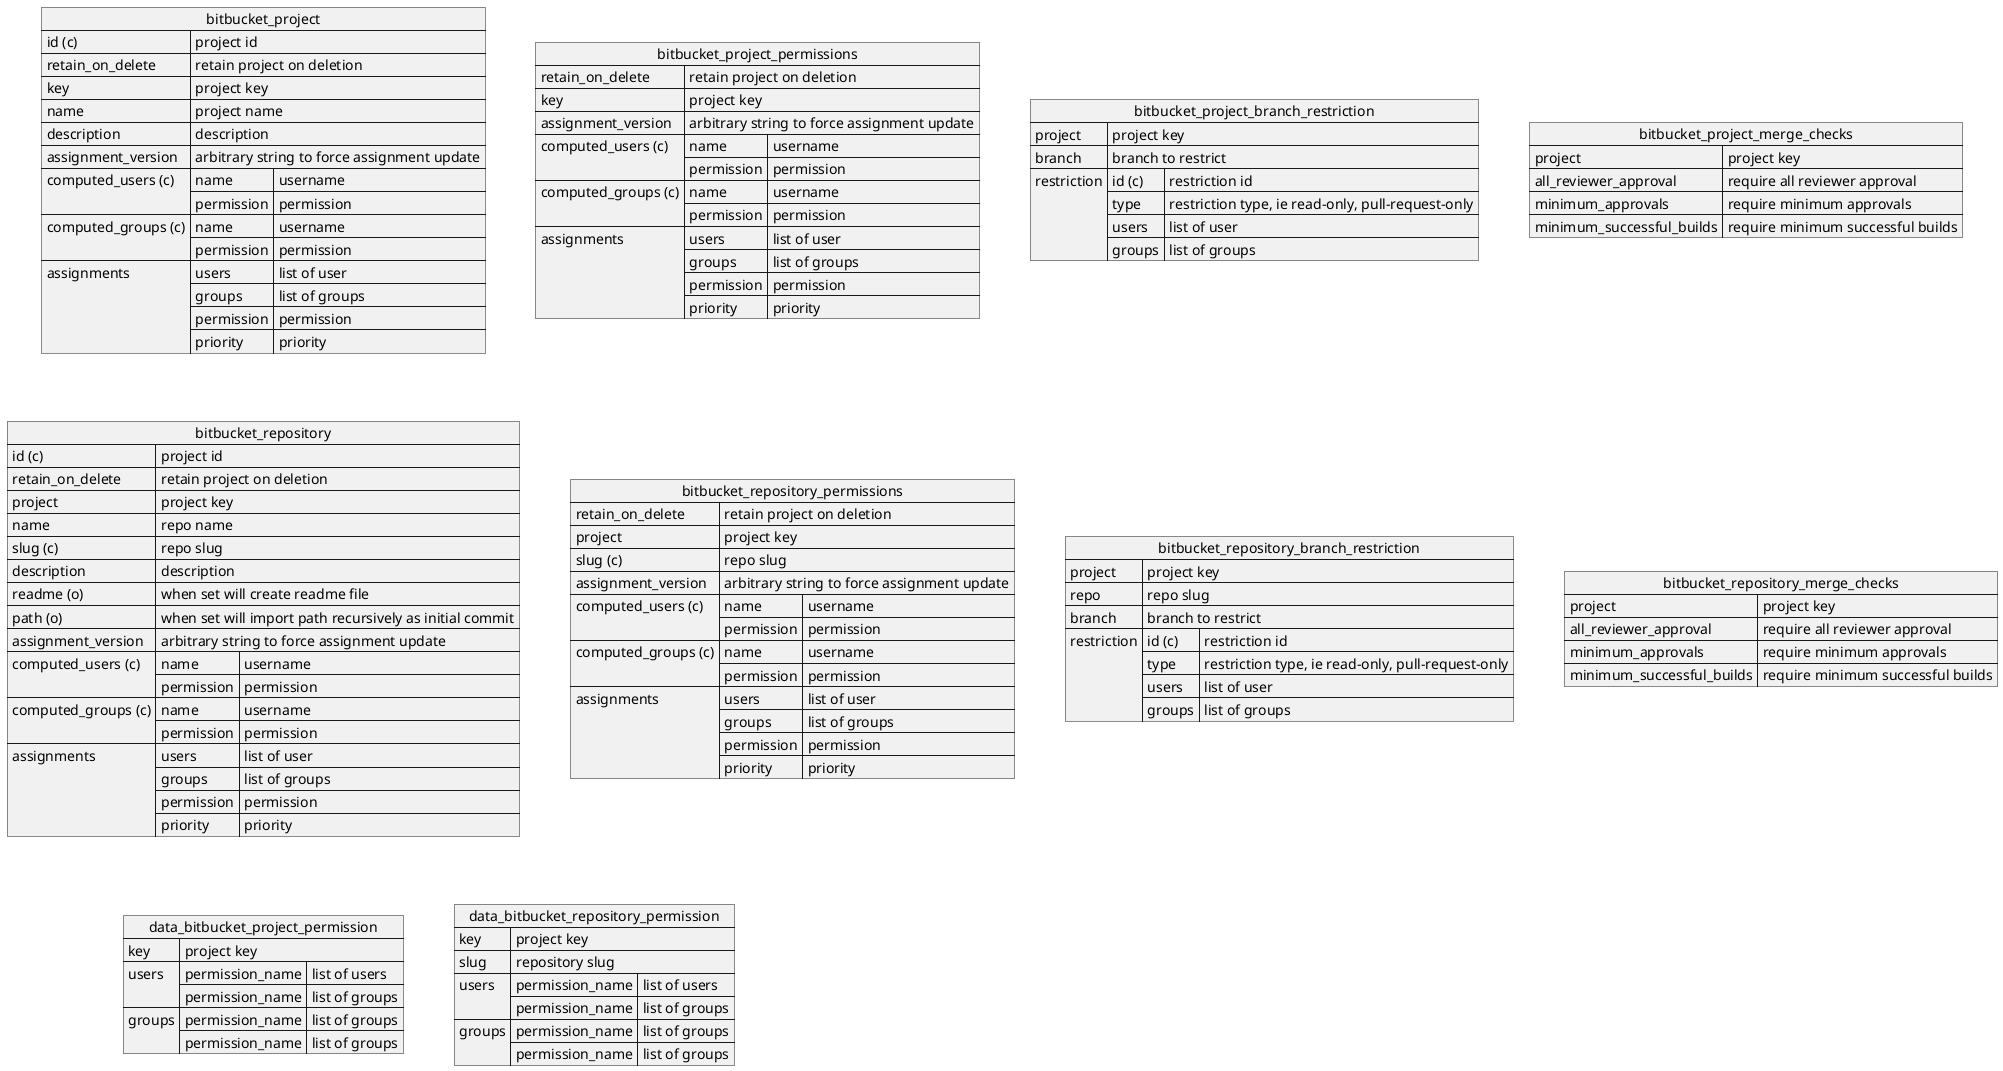 @startuml

json bitbucket_project {
    "id (c)": "project id",
    "retain_on_delete": "retain project on deletion",
    "key": "project key",
    "name": "project name",
    "description": "description",
    "assignment_version": "arbitrary string to force assignment update",
    "computed_users (c)": [
        {
        "name":"username",
        "permission": "permission"
        }
    ],
    "computed_groups (c)": [
        {
        "name":"username",
        "permission": "permission"
        }
    ],
    "assignments": [
        {
        "users": "list of user",
        "groups": "list of groups",
        "permission": "permission",
        "priority": "priority"
        }
    ]
}

json bitbucket_project_permissions {
    "retain_on_delete": "retain project on deletion",
    "key": "project key",
    "assignment_version": "arbitrary string to force assignment update",
    "computed_users (c)": [
        {
        "name":"username",
        "permission": "permission"
        }
    ],
    "computed_groups (c)": [
        {
        "name":"username",
        "permission": "permission"
        }
    ],
    "assignments": [
        {
        "users": "list of user",
        "groups": "list of groups",
        "permission": "permission",
        "priority": "priority"
        }
    ]
}

json bitbucket_project_branch_restriction {
    "project": "project key",
    "branch": "branch to restrict",
    "restriction": {
    "id (c)": "restriction id",
        "type": "restriction type, ie read-only, pull-request-only",
        "users": "list of user",
        "groups": "list of groups"
    }
}

json bitbucket_project_merge_checks {
    "project": "project key",
    "all_reviewer_approval": "require all reviewer approval",
    "minimum_approvals": "require minimum approvals",
    "minimum_successful_builds": "require minimum successful builds"
}

json bitbucket_repository {
    "id (c)": "project id",
    "retain_on_delete": "retain project on deletion",
    "project": "project key",
    "name": "repo name",
    "slug (c)": "repo slug",
    "description": "description",
    "readme (o)": "when set will create readme file",
    "path (o)": "when set will import path recursively as initial commit",
    "assignment_version": "arbitrary string to force assignment update",
    "computed_users (c)": [
        {
        "name":"username",
        "permission": "permission"
        }
    ],
    "computed_groups (c)": [
        {
        "name":"username",
        "permission": "permission"
        }
    ],
    "assignments": [
        {
        "users": "list of user",
        "groups": "list of groups",
        "permission": "permission",
        "priority": "priority"
        }
    ]
}


json bitbucket_repository_permissions {
    "retain_on_delete": "retain project on deletion",
    "project": "project key",
    "slug (c)": "repo slug",
    "assignment_version": "arbitrary string to force assignment update",
    "computed_users (c)": [
        {
        "name":"username",
        "permission": "permission"
        }
    ],
    "computed_groups (c)": [
        {
        "name":"username",
        "permission": "permission"
        }
    ],
    "assignments": [
        {
        "users": "list of user",
        "groups": "list of groups",
        "permission": "permission",
        "priority": "priority"
        }
    ]
}


json bitbucket_repository_branch_restriction {
    "project": "project key",
    "repo": "repo slug",
    "branch": "branch to restrict",
    "restriction": {
    "id (c)": "restriction id",
        "type": "restriction type, ie read-only, pull-request-only",
        "users": "list of user",
        "groups": "list of groups"
    }
}

json bitbucket_repository_merge_checks {
    "project": "project key",
    "all_reviewer_approval": "require all reviewer approval",
    "minimum_approvals": "require minimum approvals",
    "minimum_successful_builds": "require minimum successful builds"
}

json data_bitbucket_project_permission {
    "key": "project key",
    "users": {
        "permission_name": [
            "list of users"
        ],
        "permission_name": [
            "list of groups"
        ]
    },
    "groups": {
        "permission_name": [
            "list of groups"
        ],
        "permission_name": [
            "list of groups"
        ]
    }
}

json data_bitbucket_repository_permission {
    "key": "project key",
    "slug": "repository slug",
    "users": {
        "permission_name": [
            "list of users"
        ],
        "permission_name": [
            "list of groups"
        ]
    },
    "groups": {
        "permission_name": [
            "list of groups"
        ],
        "permission_name": [
            "list of groups"
        ]
    }
}

@enduml